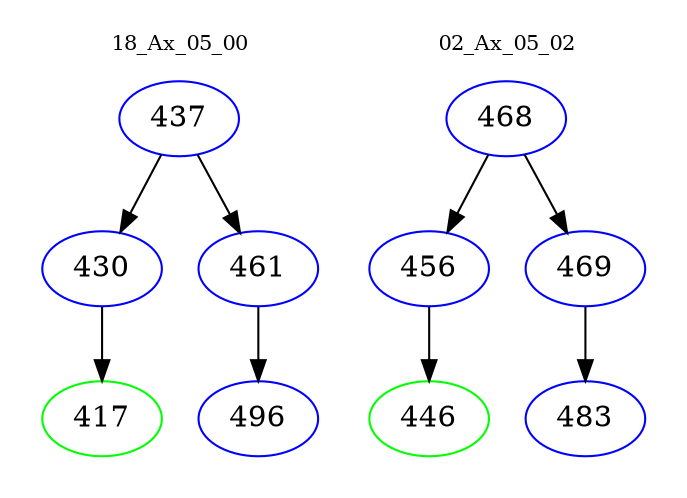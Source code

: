 digraph{
subgraph cluster_0 {
color = white
label = "18_Ax_05_00";
fontsize=10;
T0_437 [label="437", color="blue"]
T0_437 -> T0_430 [color="black"]
T0_430 [label="430", color="blue"]
T0_430 -> T0_417 [color="black"]
T0_417 [label="417", color="green"]
T0_437 -> T0_461 [color="black"]
T0_461 [label="461", color="blue"]
T0_461 -> T0_496 [color="black"]
T0_496 [label="496", color="blue"]
}
subgraph cluster_1 {
color = white
label = "02_Ax_05_02";
fontsize=10;
T1_468 [label="468", color="blue"]
T1_468 -> T1_456 [color="black"]
T1_456 [label="456", color="blue"]
T1_456 -> T1_446 [color="black"]
T1_446 [label="446", color="green"]
T1_468 -> T1_469 [color="black"]
T1_469 [label="469", color="blue"]
T1_469 -> T1_483 [color="black"]
T1_483 [label="483", color="blue"]
}
}

